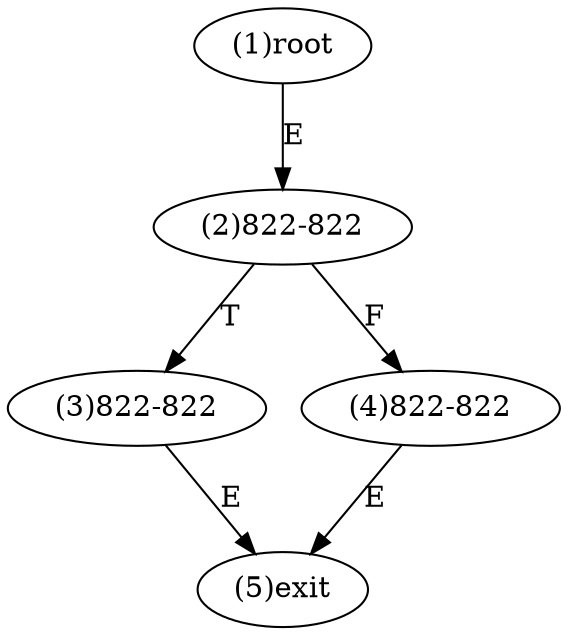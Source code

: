 digraph "" { 
1[ label="(1)root"];
2[ label="(2)822-822"];
3[ label="(3)822-822"];
4[ label="(4)822-822"];
5[ label="(5)exit"];
1->2[ label="E"];
2->4[ label="F"];
2->3[ label="T"];
3->5[ label="E"];
4->5[ label="E"];
}